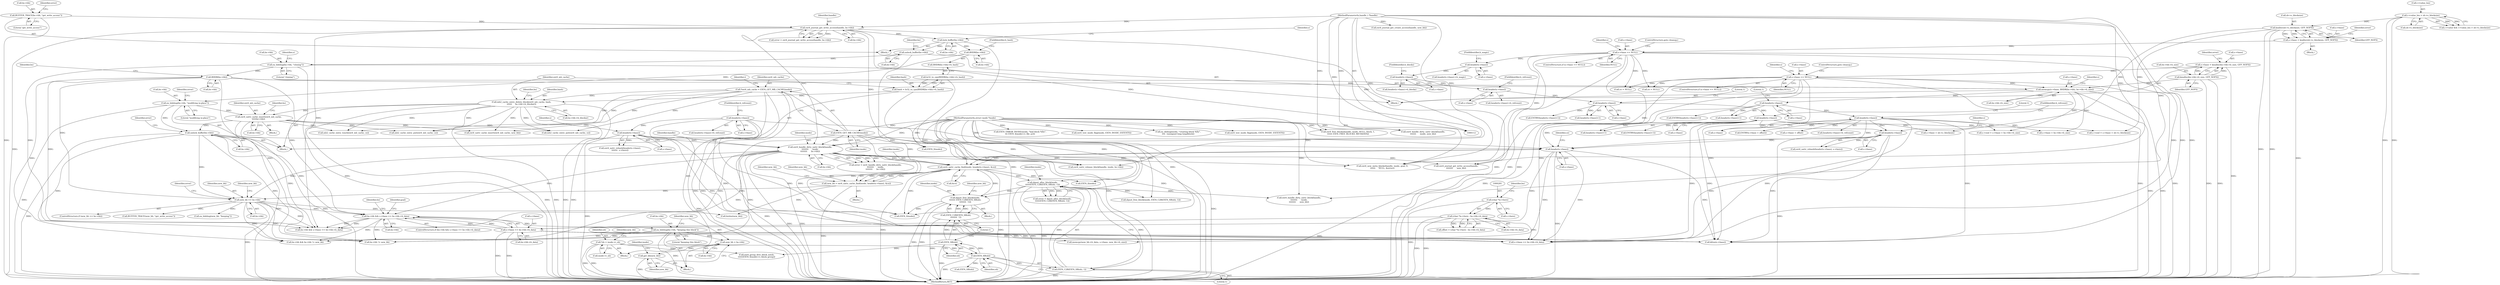 digraph "0_linux_82939d7999dfc1f1998c4b1c12e2f19edbdff272_3@pointer" {
"1000626" [label="(Call,new_bh = bs->bh)"];
"1000621" [label="(Call,ea_bdebug(bs->bh, \"keeping this block\"))"];
"1000607" [label="(Call,bs->bh && s->base == bs->bh->b_data)"];
"1000325" [label="(Call,BHDR(bs->bh))"];
"1000294" [label="(Call,ea_bdebug(bs->bh, \"cloning\"))"];
"1000290" [label="(Call,unlock_buffer(bs->bh))"];
"1000183" [label="(Call,lock_buffer(bs->bh))"];
"1000175" [label="(Call,ext4_journal_get_write_access(handle, bs->bh))"];
"1000113" [label="(MethodParameterIn,handle_t *handle)"];
"1000168" [label="(Call,BUFFER_TRACE(bs->bh, \"get_write_access\"))"];
"1000509" [label="(Call,new_bh == bs->bh)"];
"1000495" [label="(Call,new_bh = ext4_xattr_cache_find(inode, header(s->base), &ce))"];
"1000497" [label="(Call,ext4_xattr_cache_find(inode, header(s->base), &ce))"];
"1000552" [label="(Call,dquot_free_block(inode,\n\t\t\t\t\t\t\t EXT4_C2B(EXT4_SB(sb),\n\t\t\t\t\t\t\t\t  1)))"];
"1000521" [label="(Call,dquot_alloc_block(inode,\n\t\t\t\t\t\tEXT4_C2B(EXT4_SB(sb), 1)))"];
"1000114" [label="(MethodParameterIn,struct inode *inode)"];
"1000523" [label="(Call,EXT4_C2B(EXT4_SB(sb), 1))"];
"1000524" [label="(Call,EXT4_SB(sb))"];
"1000555" [label="(Call,EXT4_SB(sb))"];
"1000119" [label="(Call,*sb = inode->i_sb)"];
"1000554" [label="(Call,EXT4_C2B(EXT4_SB(sb),\n\t\t\t\t\t\t\t\t  1))"];
"1000264" [label="(Call,ext4_handle_dirty_xattr_block(handle,\n\t\t\t\t\t\t\t\t      inode,\n\t\t\t\t\t\t\t\t      bs->bh))"];
"1000146" [label="(Call,EXT4_GET_MB_CACHE(inode))"];
"1000249" [label="(Call,unlock_buffer(bs->bh))"];
"1000216" [label="(Call,ea_bdebug(bs->bh, \"modifying in-place\"))"];
"1000203" [label="(Call,BHDR(bs->bh))"];
"1000244" [label="(Call,ext4_xattr_cache_insert(ext4_mb_cache,\n\t\t\t\t\tbs->bh))"];
"1000208" [label="(Call,mb2_cache_entry_delete_block(ext4_mb_cache, hash,\n\t\t\t\t\t\t     bs->bh->b_blocknr))"];
"1000144" [label="(Call,*ext4_mb_cache = EXT4_GET_MB_CACHE(inode))"];
"1000199" [label="(Call,hash = le32_to_cpu(BHDR(bs->bh)->h_hash))"];
"1000201" [label="(Call,le32_to_cpu(BHDR(bs->bh)->h_hash))"];
"1000499" [label="(Call,header(s->base))"];
"1000237" [label="(Call,header(s->base))"];
"1000190" [label="(Call,header(s->base))"];
"1000480" [label="(Call,header(s->base))"];
"1000347" [label="(Call,header(s->base))"];
"1000340" [label="(Call,header(s->base))"];
"1000321" [label="(Call,memcpy(s->base, BHDR(bs->bh), bs->bh->b_size))"];
"1000315" [label="(Call,s->base == NULL)"];
"1000299" [label="(Call,s->base = kmalloc(bs->bh->b_size, GFP_NOFS))"];
"1000303" [label="(Call,kmalloc(bs->bh->b_size, GFP_NOFS))"];
"1000443" [label="(Call,header(s->base))"];
"1000432" [label="(Call,header(s->base))"];
"1000419" [label="(Call,header(s->base))"];
"1000410" [label="(Call,header(s->base))"];
"1000401" [label="(Call,header(s->base))"];
"1000393" [label="(Call,s->base == NULL)"];
"1000379" [label="(Call,s->base = kzalloc(sb->s_blocksize, GFP_NOFS))"];
"1000383" [label="(Call,kzalloc(sb->s_blocksize, GFP_NOFS))"];
"1000153" [label="(Call,i->value_len > sb->s_blocksize)"];
"1000611" [label="(Call,s->base == bs->bh->b_data)"];
"1000279" [label="(Call,(char *)s->here - bs->bh->b_data)"];
"1000280" [label="(Call,(char *)s->here)"];
"1000631" [label="(Call,get_bh(new_bh))"];
"1000287" [label="(Identifier,bs)"];
"1000765" [label="(Call,bs->bh != new_bh)"];
"1000217" [label="(Call,bs->bh)"];
"1000315" [label="(Call,s->base == NULL)"];
"1000351" [label="(FieldIdentifier,h_refcount)"];
"1000316" [label="(Call,s->base)"];
"1000615" [label="(Call,bs->bh->b_data)"];
"1000499" [label="(Call,header(s->base))"];
"1000387" [label="(Identifier,GFP_NOFS)"];
"1000785" [label="(Call,brelse(new_bh))"];
"1000556" [label="(Identifier,sb)"];
"1000169" [label="(Call,bs->bh)"];
"1000294" [label="(Call,ea_bdebug(bs->bh, \"cloning\"))"];
"1000320" [label="(ControlStructure,goto cleanup;)"];
"1000346" [label="(Call,header(s->base)->h_refcount)"];
"1000218" [label="(Identifier,bs)"];
"1000397" [label="(Identifier,NULL)"];
"1000509" [label="(Call,new_bh == bs->bh)"];
"1000521" [label="(Call,dquot_alloc_block(inode,\n\t\t\t\t\t\tEXT4_C2B(EXT4_SB(sb), 1)))"];
"1000625" [label="(Literal,\"keeping this block\")"];
"1000497" [label="(Call,ext4_xattr_cache_find(inode, header(s->base), &ce))"];
"1000793" [label="(Call,s->base == bs->bh->b_data)"];
"1000782" [label="(Call,mb2_cache_entry_put(ext4_mb_cache, ce))"];
"1000631" [label="(Call,get_bh(new_bh))"];
"1000628" [label="(Call,bs->bh)"];
"1000770" [label="(Call,ext4_xattr_release_block(handle, inode, bs->bh))"];
"1000535" [label="(Call,ext4_journal_get_write_access(handle,\n\t\t\t\t\t\t\t\t      new_bh))"];
"1000557" [label="(Literal,1)"];
"1000602" [label="(Call,ce = NULL)"];
"1000177" [label="(Call,bs->bh)"];
"1000410" [label="(Call,header(s->base))"];
"1000295" [label="(Call,bs->bh)"];
"1000555" [label="(Call,EXT4_SB(sb))"];
"1000204" [label="(Call,bs->bh)"];
"1000290" [label="(Call,unlock_buffer(bs->bh))"];
"1000329" [label="(Call,bs->bh->b_size)"];
"1000525" [label="(Identifier,sb)"];
"1000207" [label="(FieldIdentifier,h_hash)"];
"1000392" [label="(ControlStructure,if (s->base == NULL))"];
"1000291" [label="(Call,bs->bh)"];
"1000384" [label="(Call,sb->s_blocksize)"];
"1000621" [label="(Call,ea_bdebug(bs->bh, \"keeping this block\"))"];
"1000498" [label="(Identifier,inode)"];
"1000114" [label="(MethodParameterIn,struct inode *inode)"];
"1000420" [label="(Call,s->base)"];
"1000632" [label="(Identifier,new_bh)"];
"1000191" [label="(Call,s->base)"];
"1000481" [label="(Call,s->base)"];
"1000147" [label="(Identifier,inode)"];
"1000167" [label="(Block,)"];
"1000157" [label="(Call,sb->s_blocksize)"];
"1000251" [label="(Identifier,bs)"];
"1000423" [label="(FieldIdentifier,h_refcount)"];
"1000172" [label="(Literal,\"get_write_access\")"];
"1000300" [label="(Call,s->base)"];
"1000723" [label="(Call,memcpy(new_bh->b_data, s->base, new_bh->b_size))"];
"1000154" [label="(Call,i->value_len)"];
"1000368" [label="(Call,s->base + bs->bh->b_size)"];
"1000447" [label="(Literal,1)"];
"1000336" [label="(Identifier,s)"];
"1000190" [label="(Call,header(s->base))"];
"1000751" [label="(Call,EXT4_I(inode))"];
"1000647" [label="(Call,ext4_test_inode_flag(inode, EXT4_INODE_EXTENTS))"];
"1000589" [label="(Call,ext4_handle_dirty_xattr_block(handle,\n\t\t\t\t\t\t\t\t      inode,\n\t\t\t\t\t\t\t\t      new_bh))"];
"1000321" [label="(Call,memcpy(s->base, BHDR(bs->bh), bs->bh->b_size))"];
"1000401" [label="(Call,header(s->base))"];
"1000523" [label="(Call,EXT4_C2B(EXT4_SB(sb), 1))"];
"1000176" [label="(Identifier,handle)"];
"1000203" [label="(Call,BHDR(bs->bh))"];
"1000441" [label="(Call,ENTRY(header(s->base)+1))"];
"1000296" [label="(Identifier,bs)"];
"1000789" [label="(Call,bs->bh && s->base == bs->bh->b_data)"];
"1000657" [label="(Call,ext4_new_meta_blocks(handle, inode, goal, 0,\n\t\t\t\t\t\t     NULL, &error))"];
"1000496" [label="(Identifier,new_bh)"];
"1000526" [label="(Literal,1)"];
"1000761" [label="(Call,bs->bh && bs->bh != new_bh)"];
"1000236" [label="(Call,ext4_xattr_rehash(header(s->base),\n\t\t\t\t\t\t\t  s->here))"];
"1000211" [label="(Call,bs->bh->b_blocknr)"];
"1000113" [label="(MethodParameterIn,handle_t *handle)"];
"1000120" [label="(Identifier,sb)"];
"1000432" [label="(Call,header(s->base))"];
"1000612" [label="(Call,s->base)"];
"1000737" [label="(Call,ext4_xattr_cache_insert(ext4_mb_cache, new_bh))"];
"1000622" [label="(Call,bs->bh)"];
"1000323" [label="(Identifier,s)"];
"1000433" [label="(Call,s->base)"];
"1000510" [label="(Identifier,new_bh)"];
"1000560" [label="(Call,mb2_cache_entry_put(ext4_mb_cache, ce))"];
"1000200" [label="(Identifier,hash)"];
"1000444" [label="(Call,s->base)"];
"1000299" [label="(Call,s->base = kmalloc(bs->bh->b_size, GFP_NOFS))"];
"1000642" [label="(Call,EXT4_I(inode))"];
"1000383" [label="(Call,kzalloc(sb->s_blocksize, GFP_NOFS))"];
"1000267" [label="(Call,bs->bh)"];
"1000348" [label="(Call,s->base)"];
"1000358" [label="(Call,ENTRY(s->base + offset))"];
"1000285" [label="(Call,bs->bh->b_data)"];
"1000153" [label="(Call,i->value_len > sb->s_blocksize)"];
"1000494" [label="(Block,)"];
"1000250" [label="(Call,bs->bh)"];
"1000326" [label="(Call,bs->bh)"];
"1000802" [label="(Call,kfree(s->base))"];
"1000238" [label="(Call,s->base)"];
"1000222" [label="(Identifier,error)"];
"1000341" [label="(Call,s->base)"];
"1000199" [label="(Call,hash = le32_to_cpu(BHDR(bs->bh)->h_hash))"];
"1000606" [label="(ControlStructure,if (bs->bh && s->base == bs->bh->b_data))"];
"1000146" [label="(Call,EXT4_GET_MB_CACHE(inode))"];
"1000359" [label="(Call,s->base + offset)"];
"1000255" [label="(Identifier,error)"];
"1000121" [label="(Call,inode->i_sb)"];
"1000393" [label="(Call,s->base == NULL)"];
"1000194" [label="(FieldIdentifier,h_refcount)"];
"1000431" [label="(Call,header(s->base)+1)"];
"1000821" [label="(Call,EXT4_I(inode))"];
"1000400" [label="(Call,header(s->base)->h_magic)"];
"1000554" [label="(Call,EXT4_C2B(EXT4_SB(sb),\n\t\t\t\t\t\t\t\t  1))"];
"1000710" [label="(Call,ext4_journal_get_create_access(handle, new_bh))"];
"1000430" [label="(Call,ENTRY(header(s->base)+1))"];
"1000314" [label="(ControlStructure,if (s->base == NULL))"];
"1000677" [label="(Call,ea_idebug(inode, \"creating block %llu\",\n\t\t\t\t  (unsigned long long)block))"];
"1000197" [label="(Block,)"];
"1000344" [label="(Literal,1)"];
"1000339" [label="(Call,header(s->base)+1)"];
"1000168" [label="(Call,BUFFER_TRACE(bs->bh, \"get_write_access\"))"];
"1000479" [label="(Call,ext4_xattr_rehash(header(s->base), s->here))"];
"1000379" [label="(Call,s->base = kzalloc(sb->s_blocksize, GFP_NOFS))"];
"1000553" [label="(Identifier,inode)"];
"1000670" [label="(Call,ext4_test_inode_flag(inode, EXT4_INODE_EXTENTS))"];
"1000812" [label="(Call,EXT4_SB(sb))"];
"1000280" [label="(Call,(char *)s->here)"];
"1000443" [label="(Call,header(s->base))"];
"1000414" [label="(FieldIdentifier,h_blocks)"];
"1000809" [label="(Call,dquot_free_block(inode, EXT4_C2B(EXT4_SB(sb), 1)))"];
"1000552" [label="(Call,dquot_free_block(inode,\n\t\t\t\t\t\t\t EXT4_C2B(EXT4_SB(sb),\n\t\t\t\t\t\t\t\t  1)))"];
"1000119" [label="(Call,*sb = inode->i_sb)"];
"1000249" [label="(Call,unlock_buffer(bs->bh))"];
"1000402" [label="(Call,s->base)"];
"1000325" [label="(Call,BHDR(bs->bh))"];
"1000515" [label="(Identifier,new_bh)"];
"1000506" [label="(Identifier,new_bh)"];
"1000485" [label="(Identifier,s)"];
"1000508" [label="(ControlStructure,if (new_bh == bs->bh))"];
"1000301" [label="(Identifier,s)"];
"1000298" [label="(Literal,\"cloning\")"];
"1000520" [label="(Identifier,error)"];
"1000322" [label="(Call,s->base)"];
"1000503" [label="(Call,&ce)"];
"1000237" [label="(Call,header(s->base))"];
"1000389" [label="(Identifier,error)"];
"1000277" [label="(Call,offset = (char *)s->here - bs->bh->b_data)"];
"1000192" [label="(Identifier,s)"];
"1000825" [label="(MethodReturn,RET)"];
"1000549" [label="(Block,)"];
"1000265" [label="(Identifier,handle)"];
"1000209" [label="(Identifier,ext4_mb_cache)"];
"1000145" [label="(Identifier,ext4_mb_cache)"];
"1000563" [label="(Call,ce = NULL)"];
"1000262" [label="(Call,error = ext4_handle_dirty_xattr_block(handle,\n\t\t\t\t\t\t\t\t      inode,\n\t\t\t\t\t\t\t\t      bs->bh))"];
"1000620" [label="(Block,)"];
"1000411" [label="(Call,s->base)"];
"1000244" [label="(Call,ext4_xattr_cache_insert(ext4_mb_cache,\n\t\t\t\t\tbs->bh))"];
"1000530" [label="(Call,BUFFER_TRACE(new_bh, \"get_write_access\"))"];
"1000173" [label="(Call,error = ext4_journal_get_write_access(handle, bs->bh))"];
"1000436" [label="(Literal,1)"];
"1000752" [label="(Identifier,inode)"];
"1000319" [label="(Identifier,NULL)"];
"1000495" [label="(Call,new_bh = ext4_xattr_cache_find(inode, header(s->base), &ce))"];
"1000639" [label="(Call,ext4_group_first_block_no(sb,\n\t\t\t\t\t\tEXT4_I(inode)->i_block_group))"];
"1000338" [label="(Call,ENTRY(header(s->base)+1))"];
"1000623" [label="(Identifier,bs)"];
"1000347" [label="(Call,header(s->base))"];
"1000210" [label="(Identifier,hash)"];
"1000126" [label="(Identifier,new_bh)"];
"1000279" [label="(Call,(char *)s->here - bs->bh->b_data)"];
"1000519" [label="(Call,error = dquot_alloc_block(inode,\n\t\t\t\t\t\tEXT4_C2B(EXT4_SB(sb), 1)))"];
"1000331" [label="(Identifier,bs)"];
"1000403" [label="(Identifier,s)"];
"1000418" [label="(Call,header(s->base)->h_refcount)"];
"1000282" [label="(Call,s->here)"];
"1000220" [label="(Literal,\"modifying in-place\")"];
"1000201" [label="(Call,le32_to_cpu(BHDR(bs->bh)->h_hash))"];
"1000817" [label="(Call,EXT4_ERROR_INODE(inode, \"bad block %llu\",\n\t\t\t EXT4_I(inode)->i_file_acl))"];
"1000189" [label="(Call,header(s->base)->h_refcount)"];
"1000448" [label="(Call,s->end = s->base + sb->s_blocksize)"];
"1000246" [label="(Call,bs->bh)"];
"1000309" [label="(Identifier,GFP_NOFS)"];
"1000698" [label="(Call,ext4_free_blocks(handle, inode, NULL, block, 1,\n\t\t\t\t\t\t EXT4_FREE_BLOCKS_METADATA))"];
"1000524" [label="(Call,EXT4_SB(sb))"];
"1000245" [label="(Identifier,ext4_mb_cache)"];
"1000175" [label="(Call,ext4_journal_get_write_access(handle, bs->bh))"];
"1000340" [label="(Call,header(s->base))"];
"1000208" [label="(Call,mb2_cache_entry_delete_block(ext4_mb_cache, hash,\n\t\t\t\t\t\t     bs->bh->b_blocknr))"];
"1000380" [label="(Call,s->base)"];
"1000275" [label="(Block,)"];
"1000638" [label="(Identifier,goal)"];
"1000559" [label="(Identifier,new_bh)"];
"1000117" [label="(Block,)"];
"1000229" [label="(Block,)"];
"1000149" [label="(Call,i->value && i->value_len > sb->s_blocksize)"];
"1000216" [label="(Call,ea_bdebug(bs->bh, \"modifying in-place\"))"];
"1000504" [label="(Identifier,ce)"];
"1000394" [label="(Call,s->base)"];
"1000409" [label="(Call,header(s->base)->h_blocks)"];
"1000364" [label="(Call,s->end = s->base + bs->bh->b_size)"];
"1000174" [label="(Identifier,error)"];
"1000398" [label="(ControlStructure,goto cleanup;)"];
"1000522" [label="(Identifier,inode)"];
"1000311" [label="(Identifier,error)"];
"1000419" [label="(Call,header(s->base))"];
"1000202" [label="(Call,BHDR(bs->bh)->h_hash)"];
"1000627" [label="(Identifier,new_bh)"];
"1000514" [label="(Call,ea_bdebug(new_bh, \"keeping\"))"];
"1000378" [label="(Block,)"];
"1000405" [label="(FieldIdentifier,h_magic)"];
"1000607" [label="(Call,bs->bh && s->base == bs->bh->b_data)"];
"1000151" [label="(Identifier,i)"];
"1000442" [label="(Call,header(s->base)+1)"];
"1000144" [label="(Call,*ext4_mb_cache = EXT4_GET_MB_CACHE(inode))"];
"1000242" [label="(Identifier,s)"];
"1000596" [label="(Call,mb2_cache_entry_touch(ext4_mb_cache, ce))"];
"1000608" [label="(Call,bs->bh)"];
"1000264" [label="(Call,ext4_handle_dirty_xattr_block(handle,\n\t\t\t\t\t\t\t\t      inode,\n\t\t\t\t\t\t\t\t      bs->bh))"];
"1000303" [label="(Call,kmalloc(bs->bh->b_size, GFP_NOFS))"];
"1000304" [label="(Call,bs->bh->b_size)"];
"1000500" [label="(Call,s->base)"];
"1000480" [label="(Call,header(s->base))"];
"1000266" [label="(Identifier,inode)"];
"1000184" [label="(Call,bs->bh)"];
"1000742" [label="(Call,ext4_handle_dirty_xattr_block(handle,\n\t\t\t\t\t\t\t      inode, new_bh))"];
"1000626" [label="(Call,new_bh = bs->bh)"];
"1000611" [label="(Call,s->base == bs->bh->b_data)"];
"1000183" [label="(Call,lock_buffer(bs->bh))"];
"1000511" [label="(Call,bs->bh)"];
"1000452" [label="(Call,s->base + sb->s_blocksize)"];
"1000626" -> "1000620"  [label="AST: "];
"1000626" -> "1000628"  [label="CFG: "];
"1000627" -> "1000626"  [label="AST: "];
"1000628" -> "1000626"  [label="AST: "];
"1000632" -> "1000626"  [label="CFG: "];
"1000621" -> "1000626"  [label="DDG: "];
"1000626" -> "1000631"  [label="DDG: "];
"1000621" -> "1000620"  [label="AST: "];
"1000621" -> "1000625"  [label="CFG: "];
"1000622" -> "1000621"  [label="AST: "];
"1000625" -> "1000621"  [label="AST: "];
"1000627" -> "1000621"  [label="CFG: "];
"1000621" -> "1000825"  [label="DDG: "];
"1000607" -> "1000621"  [label="DDG: "];
"1000621" -> "1000761"  [label="DDG: "];
"1000621" -> "1000765"  [label="DDG: "];
"1000607" -> "1000606"  [label="AST: "];
"1000607" -> "1000608"  [label="CFG: "];
"1000607" -> "1000611"  [label="CFG: "];
"1000608" -> "1000607"  [label="AST: "];
"1000611" -> "1000607"  [label="AST: "];
"1000623" -> "1000607"  [label="CFG: "];
"1000638" -> "1000607"  [label="CFG: "];
"1000325" -> "1000607"  [label="DDG: "];
"1000509" -> "1000607"  [label="DDG: "];
"1000264" -> "1000607"  [label="DDG: "];
"1000249" -> "1000607"  [label="DDG: "];
"1000611" -> "1000607"  [label="DDG: "];
"1000611" -> "1000607"  [label="DDG: "];
"1000607" -> "1000761"  [label="DDG: "];
"1000607" -> "1000765"  [label="DDG: "];
"1000607" -> "1000789"  [label="DDG: "];
"1000607" -> "1000789"  [label="DDG: "];
"1000325" -> "1000321"  [label="AST: "];
"1000325" -> "1000326"  [label="CFG: "];
"1000326" -> "1000325"  [label="AST: "];
"1000331" -> "1000325"  [label="CFG: "];
"1000325" -> "1000321"  [label="DDG: "];
"1000294" -> "1000325"  [label="DDG: "];
"1000325" -> "1000509"  [label="DDG: "];
"1000325" -> "1000761"  [label="DDG: "];
"1000325" -> "1000765"  [label="DDG: "];
"1000325" -> "1000789"  [label="DDG: "];
"1000294" -> "1000275"  [label="AST: "];
"1000294" -> "1000298"  [label="CFG: "];
"1000295" -> "1000294"  [label="AST: "];
"1000298" -> "1000294"  [label="AST: "];
"1000301" -> "1000294"  [label="CFG: "];
"1000294" -> "1000825"  [label="DDG: "];
"1000290" -> "1000294"  [label="DDG: "];
"1000294" -> "1000789"  [label="DDG: "];
"1000290" -> "1000275"  [label="AST: "];
"1000290" -> "1000291"  [label="CFG: "];
"1000291" -> "1000290"  [label="AST: "];
"1000296" -> "1000290"  [label="CFG: "];
"1000290" -> "1000825"  [label="DDG: "];
"1000183" -> "1000290"  [label="DDG: "];
"1000183" -> "1000167"  [label="AST: "];
"1000183" -> "1000184"  [label="CFG: "];
"1000184" -> "1000183"  [label="AST: "];
"1000192" -> "1000183"  [label="CFG: "];
"1000183" -> "1000825"  [label="DDG: "];
"1000175" -> "1000183"  [label="DDG: "];
"1000183" -> "1000203"  [label="DDG: "];
"1000175" -> "1000173"  [label="AST: "];
"1000175" -> "1000177"  [label="CFG: "];
"1000176" -> "1000175"  [label="AST: "];
"1000177" -> "1000175"  [label="AST: "];
"1000173" -> "1000175"  [label="CFG: "];
"1000175" -> "1000825"  [label="DDG: "];
"1000175" -> "1000173"  [label="DDG: "];
"1000175" -> "1000173"  [label="DDG: "];
"1000113" -> "1000175"  [label="DDG: "];
"1000168" -> "1000175"  [label="DDG: "];
"1000175" -> "1000264"  [label="DDG: "];
"1000175" -> "1000535"  [label="DDG: "];
"1000175" -> "1000657"  [label="DDG: "];
"1000175" -> "1000770"  [label="DDG: "];
"1000175" -> "1000789"  [label="DDG: "];
"1000113" -> "1000112"  [label="AST: "];
"1000113" -> "1000825"  [label="DDG: "];
"1000113" -> "1000264"  [label="DDG: "];
"1000113" -> "1000535"  [label="DDG: "];
"1000113" -> "1000589"  [label="DDG: "];
"1000113" -> "1000657"  [label="DDG: "];
"1000113" -> "1000698"  [label="DDG: "];
"1000113" -> "1000710"  [label="DDG: "];
"1000113" -> "1000742"  [label="DDG: "];
"1000113" -> "1000770"  [label="DDG: "];
"1000168" -> "1000167"  [label="AST: "];
"1000168" -> "1000172"  [label="CFG: "];
"1000169" -> "1000168"  [label="AST: "];
"1000172" -> "1000168"  [label="AST: "];
"1000174" -> "1000168"  [label="CFG: "];
"1000168" -> "1000825"  [label="DDG: "];
"1000509" -> "1000508"  [label="AST: "];
"1000509" -> "1000511"  [label="CFG: "];
"1000510" -> "1000509"  [label="AST: "];
"1000511" -> "1000509"  [label="AST: "];
"1000515" -> "1000509"  [label="CFG: "];
"1000520" -> "1000509"  [label="CFG: "];
"1000509" -> "1000825"  [label="DDG: "];
"1000495" -> "1000509"  [label="DDG: "];
"1000264" -> "1000509"  [label="DDG: "];
"1000249" -> "1000509"  [label="DDG: "];
"1000509" -> "1000514"  [label="DDG: "];
"1000509" -> "1000530"  [label="DDG: "];
"1000509" -> "1000761"  [label="DDG: "];
"1000509" -> "1000765"  [label="DDG: "];
"1000509" -> "1000785"  [label="DDG: "];
"1000509" -> "1000789"  [label="DDG: "];
"1000495" -> "1000494"  [label="AST: "];
"1000495" -> "1000497"  [label="CFG: "];
"1000496" -> "1000495"  [label="AST: "];
"1000497" -> "1000495"  [label="AST: "];
"1000506" -> "1000495"  [label="CFG: "];
"1000495" -> "1000825"  [label="DDG: "];
"1000497" -> "1000495"  [label="DDG: "];
"1000497" -> "1000495"  [label="DDG: "];
"1000497" -> "1000495"  [label="DDG: "];
"1000495" -> "1000785"  [label="DDG: "];
"1000497" -> "1000503"  [label="CFG: "];
"1000498" -> "1000497"  [label="AST: "];
"1000499" -> "1000497"  [label="AST: "];
"1000503" -> "1000497"  [label="AST: "];
"1000497" -> "1000825"  [label="DDG: "];
"1000497" -> "1000825"  [label="DDG: "];
"1000552" -> "1000497"  [label="DDG: "];
"1000264" -> "1000497"  [label="DDG: "];
"1000146" -> "1000497"  [label="DDG: "];
"1000114" -> "1000497"  [label="DDG: "];
"1000499" -> "1000497"  [label="DDG: "];
"1000497" -> "1000521"  [label="DDG: "];
"1000497" -> "1000642"  [label="DDG: "];
"1000497" -> "1000751"  [label="DDG: "];
"1000552" -> "1000549"  [label="AST: "];
"1000552" -> "1000554"  [label="CFG: "];
"1000553" -> "1000552"  [label="AST: "];
"1000554" -> "1000552"  [label="AST: "];
"1000559" -> "1000552"  [label="CFG: "];
"1000552" -> "1000825"  [label="DDG: "];
"1000552" -> "1000825"  [label="DDG: "];
"1000521" -> "1000552"  [label="DDG: "];
"1000114" -> "1000552"  [label="DDG: "];
"1000554" -> "1000552"  [label="DDG: "];
"1000554" -> "1000552"  [label="DDG: "];
"1000552" -> "1000751"  [label="DDG: "];
"1000521" -> "1000519"  [label="AST: "];
"1000521" -> "1000523"  [label="CFG: "];
"1000522" -> "1000521"  [label="AST: "];
"1000523" -> "1000521"  [label="AST: "];
"1000519" -> "1000521"  [label="CFG: "];
"1000521" -> "1000825"  [label="DDG: "];
"1000521" -> "1000825"  [label="DDG: "];
"1000521" -> "1000519"  [label="DDG: "];
"1000521" -> "1000519"  [label="DDG: "];
"1000114" -> "1000521"  [label="DDG: "];
"1000523" -> "1000521"  [label="DDG: "];
"1000523" -> "1000521"  [label="DDG: "];
"1000521" -> "1000589"  [label="DDG: "];
"1000521" -> "1000809"  [label="DDG: "];
"1000114" -> "1000112"  [label="AST: "];
"1000114" -> "1000825"  [label="DDG: "];
"1000114" -> "1000146"  [label="DDG: "];
"1000114" -> "1000264"  [label="DDG: "];
"1000114" -> "1000589"  [label="DDG: "];
"1000114" -> "1000642"  [label="DDG: "];
"1000114" -> "1000647"  [label="DDG: "];
"1000114" -> "1000657"  [label="DDG: "];
"1000114" -> "1000670"  [label="DDG: "];
"1000114" -> "1000677"  [label="DDG: "];
"1000114" -> "1000698"  [label="DDG: "];
"1000114" -> "1000742"  [label="DDG: "];
"1000114" -> "1000751"  [label="DDG: "];
"1000114" -> "1000770"  [label="DDG: "];
"1000114" -> "1000809"  [label="DDG: "];
"1000114" -> "1000817"  [label="DDG: "];
"1000114" -> "1000821"  [label="DDG: "];
"1000523" -> "1000526"  [label="CFG: "];
"1000524" -> "1000523"  [label="AST: "];
"1000526" -> "1000523"  [label="AST: "];
"1000523" -> "1000825"  [label="DDG: "];
"1000524" -> "1000523"  [label="DDG: "];
"1000524" -> "1000525"  [label="CFG: "];
"1000525" -> "1000524"  [label="AST: "];
"1000526" -> "1000524"  [label="CFG: "];
"1000524" -> "1000825"  [label="DDG: "];
"1000555" -> "1000524"  [label="DDG: "];
"1000119" -> "1000524"  [label="DDG: "];
"1000524" -> "1000555"  [label="DDG: "];
"1000524" -> "1000812"  [label="DDG: "];
"1000555" -> "1000554"  [label="AST: "];
"1000555" -> "1000556"  [label="CFG: "];
"1000556" -> "1000555"  [label="AST: "];
"1000557" -> "1000555"  [label="CFG: "];
"1000555" -> "1000825"  [label="DDG: "];
"1000555" -> "1000554"  [label="DDG: "];
"1000555" -> "1000639"  [label="DDG: "];
"1000119" -> "1000117"  [label="AST: "];
"1000119" -> "1000121"  [label="CFG: "];
"1000120" -> "1000119"  [label="AST: "];
"1000121" -> "1000119"  [label="AST: "];
"1000126" -> "1000119"  [label="CFG: "];
"1000119" -> "1000825"  [label="DDG: "];
"1000119" -> "1000825"  [label="DDG: "];
"1000119" -> "1000639"  [label="DDG: "];
"1000554" -> "1000557"  [label="CFG: "];
"1000557" -> "1000554"  [label="AST: "];
"1000554" -> "1000825"  [label="DDG: "];
"1000264" -> "1000262"  [label="AST: "];
"1000264" -> "1000267"  [label="CFG: "];
"1000265" -> "1000264"  [label="AST: "];
"1000266" -> "1000264"  [label="AST: "];
"1000267" -> "1000264"  [label="AST: "];
"1000262" -> "1000264"  [label="CFG: "];
"1000264" -> "1000825"  [label="DDG: "];
"1000264" -> "1000825"  [label="DDG: "];
"1000264" -> "1000262"  [label="DDG: "];
"1000264" -> "1000262"  [label="DDG: "];
"1000264" -> "1000262"  [label="DDG: "];
"1000146" -> "1000264"  [label="DDG: "];
"1000249" -> "1000264"  [label="DDG: "];
"1000264" -> "1000535"  [label="DDG: "];
"1000264" -> "1000657"  [label="DDG: "];
"1000264" -> "1000751"  [label="DDG: "];
"1000264" -> "1000761"  [label="DDG: "];
"1000264" -> "1000765"  [label="DDG: "];
"1000264" -> "1000770"  [label="DDG: "];
"1000264" -> "1000789"  [label="DDG: "];
"1000146" -> "1000144"  [label="AST: "];
"1000146" -> "1000147"  [label="CFG: "];
"1000147" -> "1000146"  [label="AST: "];
"1000144" -> "1000146"  [label="CFG: "];
"1000146" -> "1000825"  [label="DDG: "];
"1000146" -> "1000144"  [label="DDG: "];
"1000146" -> "1000751"  [label="DDG: "];
"1000146" -> "1000821"  [label="DDG: "];
"1000249" -> "1000197"  [label="AST: "];
"1000249" -> "1000250"  [label="CFG: "];
"1000250" -> "1000249"  [label="AST: "];
"1000255" -> "1000249"  [label="CFG: "];
"1000249" -> "1000825"  [label="DDG: "];
"1000216" -> "1000249"  [label="DDG: "];
"1000244" -> "1000249"  [label="DDG: "];
"1000249" -> "1000761"  [label="DDG: "];
"1000249" -> "1000765"  [label="DDG: "];
"1000249" -> "1000789"  [label="DDG: "];
"1000216" -> "1000197"  [label="AST: "];
"1000216" -> "1000220"  [label="CFG: "];
"1000217" -> "1000216"  [label="AST: "];
"1000220" -> "1000216"  [label="AST: "];
"1000222" -> "1000216"  [label="CFG: "];
"1000216" -> "1000825"  [label="DDG: "];
"1000203" -> "1000216"  [label="DDG: "];
"1000216" -> "1000244"  [label="DDG: "];
"1000203" -> "1000202"  [label="AST: "];
"1000203" -> "1000204"  [label="CFG: "];
"1000204" -> "1000203"  [label="AST: "];
"1000207" -> "1000203"  [label="CFG: "];
"1000244" -> "1000229"  [label="AST: "];
"1000244" -> "1000246"  [label="CFG: "];
"1000245" -> "1000244"  [label="AST: "];
"1000246" -> "1000244"  [label="AST: "];
"1000251" -> "1000244"  [label="CFG: "];
"1000244" -> "1000825"  [label="DDG: "];
"1000244" -> "1000825"  [label="DDG: "];
"1000208" -> "1000244"  [label="DDG: "];
"1000244" -> "1000560"  [label="DDG: "];
"1000244" -> "1000596"  [label="DDG: "];
"1000244" -> "1000737"  [label="DDG: "];
"1000244" -> "1000782"  [label="DDG: "];
"1000208" -> "1000197"  [label="AST: "];
"1000208" -> "1000211"  [label="CFG: "];
"1000209" -> "1000208"  [label="AST: "];
"1000210" -> "1000208"  [label="AST: "];
"1000211" -> "1000208"  [label="AST: "];
"1000218" -> "1000208"  [label="CFG: "];
"1000208" -> "1000825"  [label="DDG: "];
"1000208" -> "1000825"  [label="DDG: "];
"1000208" -> "1000825"  [label="DDG: "];
"1000208" -> "1000825"  [label="DDG: "];
"1000144" -> "1000208"  [label="DDG: "];
"1000199" -> "1000208"  [label="DDG: "];
"1000208" -> "1000560"  [label="DDG: "];
"1000208" -> "1000596"  [label="DDG: "];
"1000208" -> "1000737"  [label="DDG: "];
"1000208" -> "1000782"  [label="DDG: "];
"1000144" -> "1000117"  [label="AST: "];
"1000145" -> "1000144"  [label="AST: "];
"1000151" -> "1000144"  [label="CFG: "];
"1000144" -> "1000825"  [label="DDG: "];
"1000144" -> "1000825"  [label="DDG: "];
"1000144" -> "1000560"  [label="DDG: "];
"1000144" -> "1000596"  [label="DDG: "];
"1000144" -> "1000737"  [label="DDG: "];
"1000144" -> "1000782"  [label="DDG: "];
"1000199" -> "1000197"  [label="AST: "];
"1000199" -> "1000201"  [label="CFG: "];
"1000200" -> "1000199"  [label="AST: "];
"1000201" -> "1000199"  [label="AST: "];
"1000209" -> "1000199"  [label="CFG: "];
"1000199" -> "1000825"  [label="DDG: "];
"1000201" -> "1000199"  [label="DDG: "];
"1000201" -> "1000202"  [label="CFG: "];
"1000202" -> "1000201"  [label="AST: "];
"1000201" -> "1000825"  [label="DDG: "];
"1000499" -> "1000500"  [label="CFG: "];
"1000500" -> "1000499"  [label="AST: "];
"1000504" -> "1000499"  [label="CFG: "];
"1000499" -> "1000825"  [label="DDG: "];
"1000237" -> "1000499"  [label="DDG: "];
"1000190" -> "1000499"  [label="DDG: "];
"1000480" -> "1000499"  [label="DDG: "];
"1000347" -> "1000499"  [label="DDG: "];
"1000443" -> "1000499"  [label="DDG: "];
"1000499" -> "1000611"  [label="DDG: "];
"1000499" -> "1000723"  [label="DDG: "];
"1000499" -> "1000793"  [label="DDG: "];
"1000499" -> "1000802"  [label="DDG: "];
"1000237" -> "1000236"  [label="AST: "];
"1000237" -> "1000238"  [label="CFG: "];
"1000238" -> "1000237"  [label="AST: "];
"1000242" -> "1000237"  [label="CFG: "];
"1000237" -> "1000825"  [label="DDG: "];
"1000237" -> "1000236"  [label="DDG: "];
"1000190" -> "1000237"  [label="DDG: "];
"1000237" -> "1000793"  [label="DDG: "];
"1000237" -> "1000802"  [label="DDG: "];
"1000190" -> "1000189"  [label="AST: "];
"1000190" -> "1000191"  [label="CFG: "];
"1000191" -> "1000190"  [label="AST: "];
"1000194" -> "1000190"  [label="CFG: "];
"1000190" -> "1000825"  [label="DDG: "];
"1000190" -> "1000793"  [label="DDG: "];
"1000190" -> "1000802"  [label="DDG: "];
"1000480" -> "1000479"  [label="AST: "];
"1000480" -> "1000481"  [label="CFG: "];
"1000481" -> "1000480"  [label="AST: "];
"1000485" -> "1000480"  [label="CFG: "];
"1000480" -> "1000825"  [label="DDG: "];
"1000480" -> "1000479"  [label="DDG: "];
"1000347" -> "1000480"  [label="DDG: "];
"1000443" -> "1000480"  [label="DDG: "];
"1000480" -> "1000793"  [label="DDG: "];
"1000480" -> "1000802"  [label="DDG: "];
"1000347" -> "1000346"  [label="AST: "];
"1000347" -> "1000348"  [label="CFG: "];
"1000348" -> "1000347"  [label="AST: "];
"1000351" -> "1000347"  [label="CFG: "];
"1000340" -> "1000347"  [label="DDG: "];
"1000347" -> "1000358"  [label="DDG: "];
"1000347" -> "1000359"  [label="DDG: "];
"1000347" -> "1000364"  [label="DDG: "];
"1000347" -> "1000368"  [label="DDG: "];
"1000347" -> "1000793"  [label="DDG: "];
"1000347" -> "1000802"  [label="DDG: "];
"1000340" -> "1000339"  [label="AST: "];
"1000340" -> "1000341"  [label="CFG: "];
"1000341" -> "1000340"  [label="AST: "];
"1000344" -> "1000340"  [label="CFG: "];
"1000340" -> "1000338"  [label="DDG: "];
"1000340" -> "1000339"  [label="DDG: "];
"1000321" -> "1000340"  [label="DDG: "];
"1000321" -> "1000275"  [label="AST: "];
"1000321" -> "1000329"  [label="CFG: "];
"1000322" -> "1000321"  [label="AST: "];
"1000329" -> "1000321"  [label="AST: "];
"1000336" -> "1000321"  [label="CFG: "];
"1000321" -> "1000825"  [label="DDG: "];
"1000321" -> "1000825"  [label="DDG: "];
"1000315" -> "1000321"  [label="DDG: "];
"1000303" -> "1000321"  [label="DDG: "];
"1000321" -> "1000364"  [label="DDG: "];
"1000321" -> "1000368"  [label="DDG: "];
"1000315" -> "1000314"  [label="AST: "];
"1000315" -> "1000319"  [label="CFG: "];
"1000316" -> "1000315"  [label="AST: "];
"1000319" -> "1000315"  [label="AST: "];
"1000320" -> "1000315"  [label="CFG: "];
"1000323" -> "1000315"  [label="CFG: "];
"1000315" -> "1000825"  [label="DDG: "];
"1000315" -> "1000825"  [label="DDG: "];
"1000315" -> "1000825"  [label="DDG: "];
"1000299" -> "1000315"  [label="DDG: "];
"1000315" -> "1000563"  [label="DDG: "];
"1000315" -> "1000602"  [label="DDG: "];
"1000315" -> "1000657"  [label="DDG: "];
"1000315" -> "1000793"  [label="DDG: "];
"1000315" -> "1000802"  [label="DDG: "];
"1000299" -> "1000275"  [label="AST: "];
"1000299" -> "1000303"  [label="CFG: "];
"1000300" -> "1000299"  [label="AST: "];
"1000303" -> "1000299"  [label="AST: "];
"1000311" -> "1000299"  [label="CFG: "];
"1000299" -> "1000825"  [label="DDG: "];
"1000303" -> "1000299"  [label="DDG: "];
"1000303" -> "1000299"  [label="DDG: "];
"1000303" -> "1000309"  [label="CFG: "];
"1000304" -> "1000303"  [label="AST: "];
"1000309" -> "1000303"  [label="AST: "];
"1000303" -> "1000825"  [label="DDG: "];
"1000303" -> "1000825"  [label="DDG: "];
"1000443" -> "1000442"  [label="AST: "];
"1000443" -> "1000444"  [label="CFG: "];
"1000444" -> "1000443"  [label="AST: "];
"1000447" -> "1000443"  [label="CFG: "];
"1000443" -> "1000441"  [label="DDG: "];
"1000443" -> "1000442"  [label="DDG: "];
"1000432" -> "1000443"  [label="DDG: "];
"1000443" -> "1000448"  [label="DDG: "];
"1000443" -> "1000452"  [label="DDG: "];
"1000443" -> "1000793"  [label="DDG: "];
"1000443" -> "1000802"  [label="DDG: "];
"1000432" -> "1000431"  [label="AST: "];
"1000432" -> "1000433"  [label="CFG: "];
"1000433" -> "1000432"  [label="AST: "];
"1000436" -> "1000432"  [label="CFG: "];
"1000432" -> "1000430"  [label="DDG: "];
"1000432" -> "1000431"  [label="DDG: "];
"1000419" -> "1000432"  [label="DDG: "];
"1000419" -> "1000418"  [label="AST: "];
"1000419" -> "1000420"  [label="CFG: "];
"1000420" -> "1000419"  [label="AST: "];
"1000423" -> "1000419"  [label="CFG: "];
"1000410" -> "1000419"  [label="DDG: "];
"1000410" -> "1000409"  [label="AST: "];
"1000410" -> "1000411"  [label="CFG: "];
"1000411" -> "1000410"  [label="AST: "];
"1000414" -> "1000410"  [label="CFG: "];
"1000401" -> "1000410"  [label="DDG: "];
"1000401" -> "1000400"  [label="AST: "];
"1000401" -> "1000402"  [label="CFG: "];
"1000402" -> "1000401"  [label="AST: "];
"1000405" -> "1000401"  [label="CFG: "];
"1000393" -> "1000401"  [label="DDG: "];
"1000393" -> "1000392"  [label="AST: "];
"1000393" -> "1000397"  [label="CFG: "];
"1000394" -> "1000393"  [label="AST: "];
"1000397" -> "1000393"  [label="AST: "];
"1000398" -> "1000393"  [label="CFG: "];
"1000403" -> "1000393"  [label="CFG: "];
"1000393" -> "1000825"  [label="DDG: "];
"1000393" -> "1000825"  [label="DDG: "];
"1000393" -> "1000825"  [label="DDG: "];
"1000379" -> "1000393"  [label="DDG: "];
"1000393" -> "1000563"  [label="DDG: "];
"1000393" -> "1000602"  [label="DDG: "];
"1000393" -> "1000657"  [label="DDG: "];
"1000393" -> "1000793"  [label="DDG: "];
"1000393" -> "1000802"  [label="DDG: "];
"1000379" -> "1000378"  [label="AST: "];
"1000379" -> "1000383"  [label="CFG: "];
"1000380" -> "1000379"  [label="AST: "];
"1000383" -> "1000379"  [label="AST: "];
"1000389" -> "1000379"  [label="CFG: "];
"1000379" -> "1000825"  [label="DDG: "];
"1000383" -> "1000379"  [label="DDG: "];
"1000383" -> "1000379"  [label="DDG: "];
"1000383" -> "1000387"  [label="CFG: "];
"1000384" -> "1000383"  [label="AST: "];
"1000387" -> "1000383"  [label="AST: "];
"1000383" -> "1000825"  [label="DDG: "];
"1000383" -> "1000825"  [label="DDG: "];
"1000153" -> "1000383"  [label="DDG: "];
"1000383" -> "1000448"  [label="DDG: "];
"1000383" -> "1000452"  [label="DDG: "];
"1000153" -> "1000149"  [label="AST: "];
"1000153" -> "1000157"  [label="CFG: "];
"1000154" -> "1000153"  [label="AST: "];
"1000157" -> "1000153"  [label="AST: "];
"1000149" -> "1000153"  [label="CFG: "];
"1000153" -> "1000825"  [label="DDG: "];
"1000153" -> "1000825"  [label="DDG: "];
"1000153" -> "1000149"  [label="DDG: "];
"1000153" -> "1000149"  [label="DDG: "];
"1000611" -> "1000615"  [label="CFG: "];
"1000612" -> "1000611"  [label="AST: "];
"1000615" -> "1000611"  [label="AST: "];
"1000611" -> "1000825"  [label="DDG: "];
"1000611" -> "1000825"  [label="DDG: "];
"1000279" -> "1000611"  [label="DDG: "];
"1000611" -> "1000723"  [label="DDG: "];
"1000611" -> "1000793"  [label="DDG: "];
"1000611" -> "1000793"  [label="DDG: "];
"1000611" -> "1000802"  [label="DDG: "];
"1000279" -> "1000277"  [label="AST: "];
"1000279" -> "1000285"  [label="CFG: "];
"1000280" -> "1000279"  [label="AST: "];
"1000285" -> "1000279"  [label="AST: "];
"1000277" -> "1000279"  [label="CFG: "];
"1000279" -> "1000825"  [label="DDG: "];
"1000279" -> "1000825"  [label="DDG: "];
"1000279" -> "1000277"  [label="DDG: "];
"1000279" -> "1000277"  [label="DDG: "];
"1000280" -> "1000279"  [label="DDG: "];
"1000279" -> "1000793"  [label="DDG: "];
"1000280" -> "1000282"  [label="CFG: "];
"1000281" -> "1000280"  [label="AST: "];
"1000282" -> "1000280"  [label="AST: "];
"1000287" -> "1000280"  [label="CFG: "];
"1000280" -> "1000825"  [label="DDG: "];
"1000631" -> "1000620"  [label="AST: "];
"1000631" -> "1000632"  [label="CFG: "];
"1000632" -> "1000631"  [label="AST: "];
"1000752" -> "1000631"  [label="CFG: "];
"1000631" -> "1000825"  [label="DDG: "];
}
